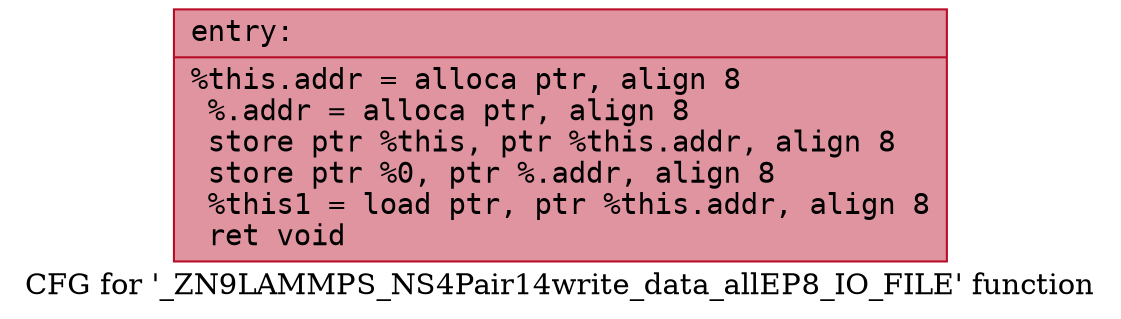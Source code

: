 digraph "CFG for '_ZN9LAMMPS_NS4Pair14write_data_allEP8_IO_FILE' function" {
	label="CFG for '_ZN9LAMMPS_NS4Pair14write_data_allEP8_IO_FILE' function";

	Node0x55f58a3faae0 [shape=record,color="#b70d28ff", style=filled, fillcolor="#b70d2870" fontname="Courier",label="{entry:\l|  %this.addr = alloca ptr, align 8\l  %.addr = alloca ptr, align 8\l  store ptr %this, ptr %this.addr, align 8\l  store ptr %0, ptr %.addr, align 8\l  %this1 = load ptr, ptr %this.addr, align 8\l  ret void\l}"];
}
